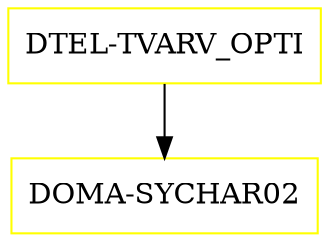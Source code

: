 digraph G {
  "DTEL-TVARV_OPTI" [shape=box,color=yellow];
  "DOMA-SYCHAR02" [shape=box,color=yellow,URL="./DOMA_SYCHAR02.html"];
  "DTEL-TVARV_OPTI" -> "DOMA-SYCHAR02";
}
